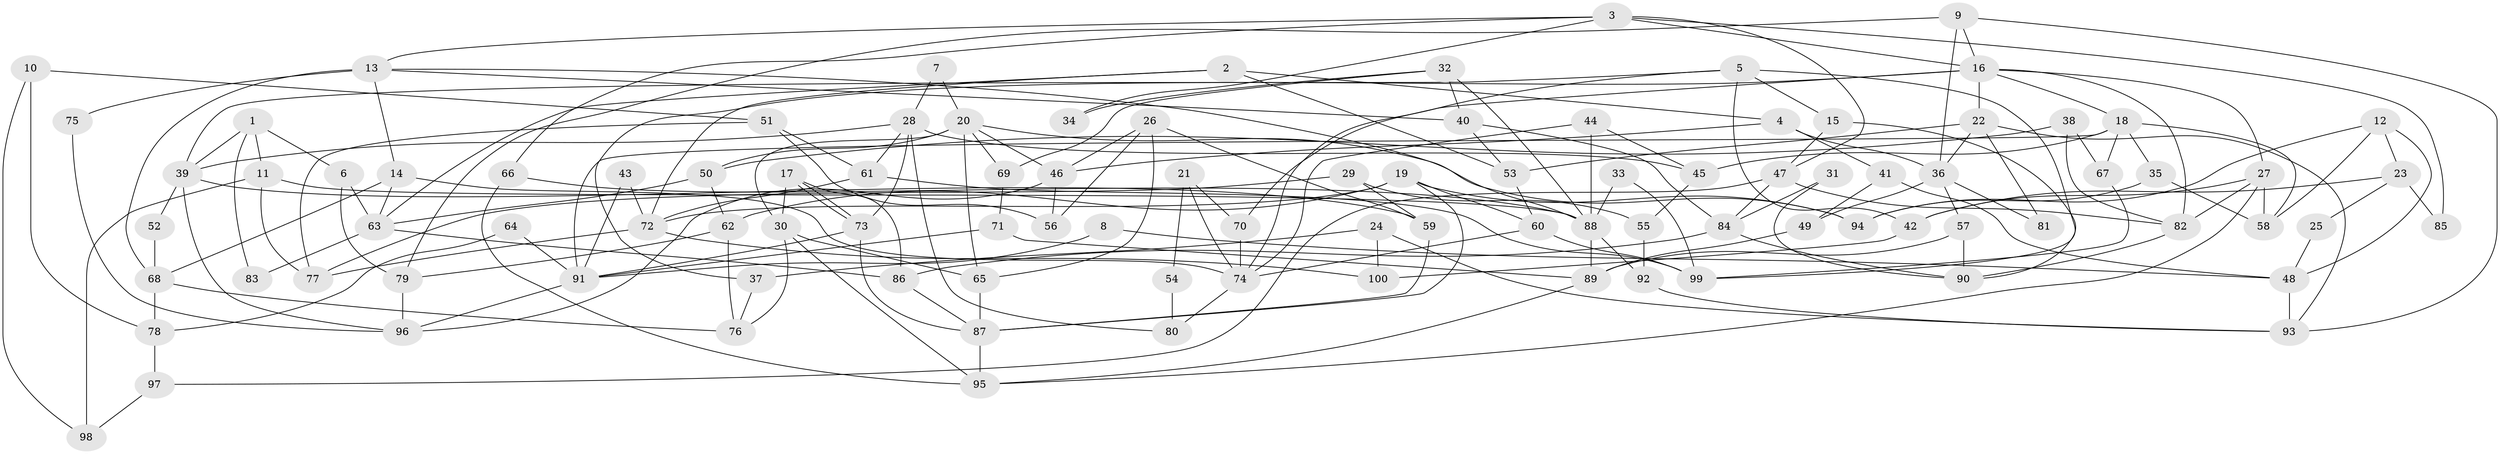 // Generated by graph-tools (version 1.1) at 2025/26/03/09/25 03:26:14]
// undirected, 100 vertices, 200 edges
graph export_dot {
graph [start="1"]
  node [color=gray90,style=filled];
  1;
  2;
  3;
  4;
  5;
  6;
  7;
  8;
  9;
  10;
  11;
  12;
  13;
  14;
  15;
  16;
  17;
  18;
  19;
  20;
  21;
  22;
  23;
  24;
  25;
  26;
  27;
  28;
  29;
  30;
  31;
  32;
  33;
  34;
  35;
  36;
  37;
  38;
  39;
  40;
  41;
  42;
  43;
  44;
  45;
  46;
  47;
  48;
  49;
  50;
  51;
  52;
  53;
  54;
  55;
  56;
  57;
  58;
  59;
  60;
  61;
  62;
  63;
  64;
  65;
  66;
  67;
  68;
  69;
  70;
  71;
  72;
  73;
  74;
  75;
  76;
  77;
  78;
  79;
  80;
  81;
  82;
  83;
  84;
  85;
  86;
  87;
  88;
  89;
  90;
  91;
  92;
  93;
  94;
  95;
  96;
  97;
  98;
  99;
  100;
  1 -- 6;
  1 -- 39;
  1 -- 11;
  1 -- 83;
  2 -- 4;
  2 -- 72;
  2 -- 53;
  2 -- 63;
  3 -- 13;
  3 -- 66;
  3 -- 16;
  3 -- 34;
  3 -- 47;
  3 -- 85;
  4 -- 46;
  4 -- 36;
  4 -- 41;
  5 -- 15;
  5 -- 39;
  5 -- 42;
  5 -- 74;
  5 -- 99;
  6 -- 63;
  6 -- 79;
  7 -- 28;
  7 -- 20;
  8 -- 48;
  8 -- 91;
  9 -- 16;
  9 -- 93;
  9 -- 36;
  9 -- 79;
  10 -- 51;
  10 -- 78;
  10 -- 98;
  11 -- 88;
  11 -- 77;
  11 -- 98;
  12 -- 94;
  12 -- 58;
  12 -- 23;
  12 -- 48;
  13 -- 14;
  13 -- 88;
  13 -- 40;
  13 -- 68;
  13 -- 75;
  14 -- 68;
  14 -- 74;
  14 -- 63;
  15 -- 90;
  15 -- 47;
  16 -- 22;
  16 -- 18;
  16 -- 27;
  16 -- 37;
  16 -- 70;
  16 -- 82;
  17 -- 86;
  17 -- 73;
  17 -- 73;
  17 -- 30;
  18 -- 45;
  18 -- 35;
  18 -- 58;
  18 -- 67;
  18 -- 91;
  19 -- 60;
  19 -- 94;
  19 -- 62;
  19 -- 72;
  19 -- 87;
  20 -- 65;
  20 -- 50;
  20 -- 30;
  20 -- 46;
  20 -- 69;
  20 -- 94;
  21 -- 74;
  21 -- 70;
  21 -- 54;
  22 -- 36;
  22 -- 53;
  22 -- 81;
  22 -- 93;
  23 -- 42;
  23 -- 25;
  23 -- 85;
  24 -- 93;
  24 -- 37;
  24 -- 100;
  25 -- 48;
  26 -- 46;
  26 -- 65;
  26 -- 56;
  26 -- 59;
  27 -- 95;
  27 -- 42;
  27 -- 58;
  27 -- 82;
  28 -- 39;
  28 -- 61;
  28 -- 45;
  28 -- 73;
  28 -- 80;
  29 -- 77;
  29 -- 59;
  29 -- 55;
  30 -- 65;
  30 -- 76;
  30 -- 95;
  31 -- 90;
  31 -- 84;
  32 -- 40;
  32 -- 69;
  32 -- 34;
  32 -- 88;
  33 -- 99;
  33 -- 88;
  35 -- 58;
  35 -- 94;
  36 -- 57;
  36 -- 49;
  36 -- 81;
  37 -- 76;
  38 -- 82;
  38 -- 50;
  38 -- 67;
  39 -- 96;
  39 -- 59;
  39 -- 52;
  40 -- 84;
  40 -- 53;
  41 -- 49;
  41 -- 48;
  42 -- 100;
  43 -- 72;
  43 -- 91;
  44 -- 74;
  44 -- 88;
  44 -- 45;
  45 -- 55;
  46 -- 56;
  46 -- 96;
  47 -- 82;
  47 -- 84;
  47 -- 97;
  48 -- 93;
  49 -- 89;
  50 -- 63;
  50 -- 62;
  51 -- 77;
  51 -- 61;
  51 -- 56;
  52 -- 68;
  53 -- 60;
  54 -- 80;
  55 -- 92;
  57 -- 90;
  57 -- 89;
  59 -- 87;
  60 -- 99;
  60 -- 74;
  61 -- 99;
  61 -- 72;
  62 -- 79;
  62 -- 76;
  63 -- 83;
  63 -- 86;
  64 -- 78;
  64 -- 91;
  65 -- 87;
  66 -- 88;
  66 -- 95;
  67 -- 99;
  68 -- 76;
  68 -- 78;
  69 -- 71;
  70 -- 74;
  71 -- 89;
  71 -- 91;
  72 -- 100;
  72 -- 77;
  73 -- 87;
  73 -- 91;
  74 -- 80;
  75 -- 96;
  78 -- 97;
  79 -- 96;
  82 -- 90;
  84 -- 86;
  84 -- 90;
  86 -- 87;
  87 -- 95;
  88 -- 92;
  88 -- 89;
  89 -- 95;
  91 -- 96;
  92 -- 93;
  97 -- 98;
}
